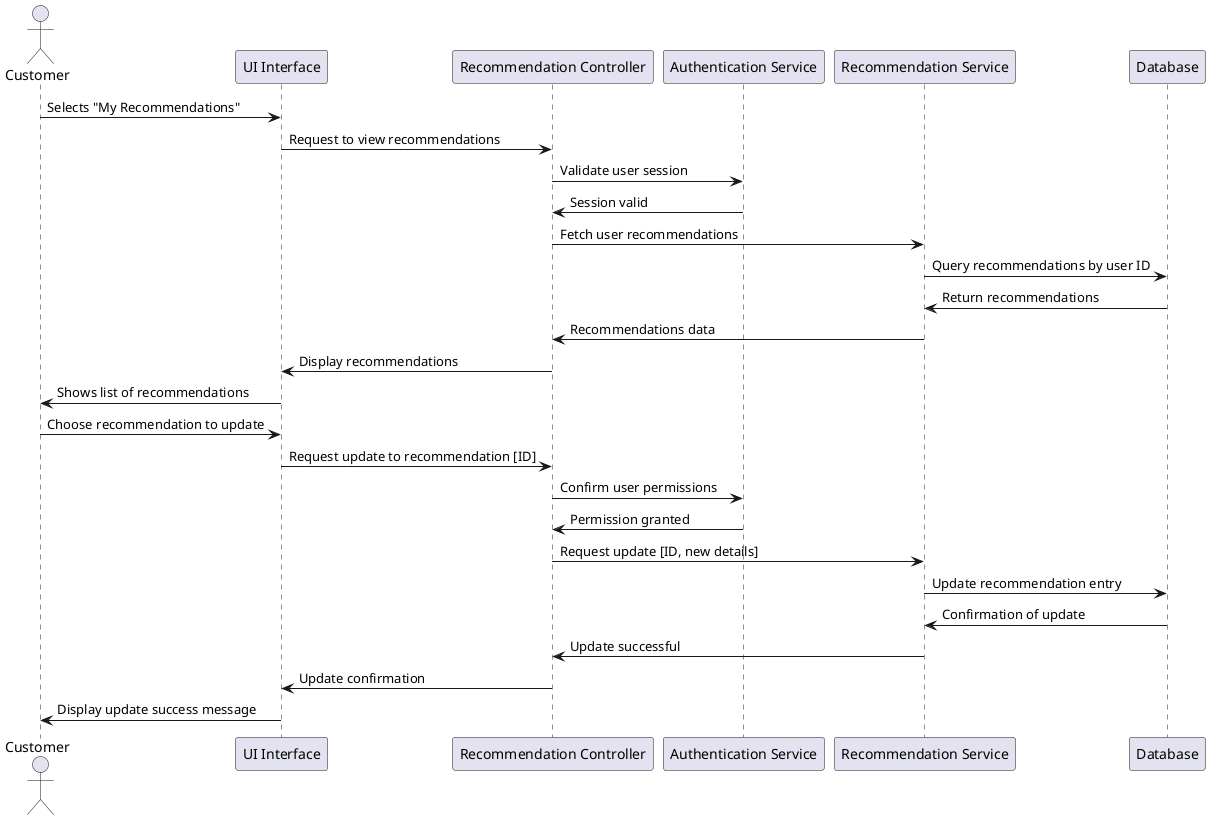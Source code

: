 @startuml
actor Customer
participant "UI Interface" as UI
participant "Recommendation Controller" as Controller
participant "Authentication Service" as AuthService
participant "Recommendation Service" as RecService
participant "Database" as DB

Customer -> UI : Selects "My Recommendations"
UI -> Controller : Request to view recommendations
Controller -> AuthService : Validate user session
AuthService -> Controller : Session valid
Controller -> RecService : Fetch user recommendations
RecService -> DB : Query recommendations by user ID
DB -> RecService : Return recommendations
RecService -> Controller : Recommendations data
Controller -> UI : Display recommendations
UI -> Customer : Shows list of recommendations

Customer -> UI : Choose recommendation to update
UI -> Controller : Request update to recommendation [ID]
Controller -> AuthService : Confirm user permissions
AuthService -> Controller : Permission granted
Controller -> RecService : Request update [ID, new details]
RecService -> DB : Update recommendation entry
DB -> RecService : Confirmation of update
RecService -> Controller : Update successful
Controller -> UI : Update confirmation
UI -> Customer : Display update success message

@enduml
